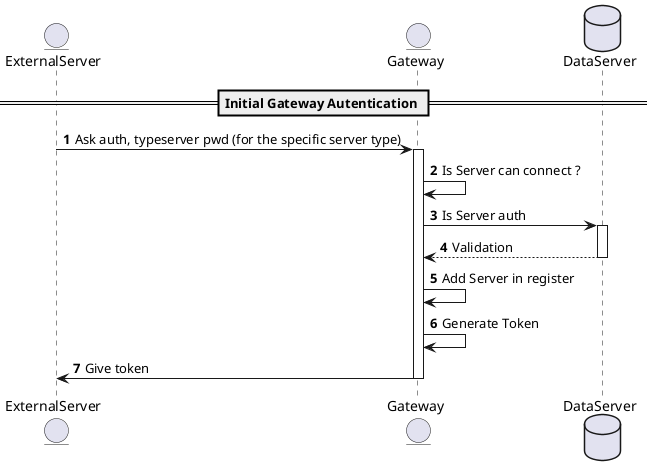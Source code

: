 @startuml
entity ExternalServer
entity Gateway
database DataServer
autonumber
== Initial Gateway Autentication ==
ExternalServer -> Gateway: Ask auth, typeserver pwd (for the specific server type)
activate Gateway
Gateway -> Gateway: Is Server can connect ?
Gateway -> DataServer : Is Server auth
activate DataServer
Gateway <-- DataServer: Validation
deactivate DataServer
Gateway -> Gateway: Add Server in register
Gateway -> Gateway: Generate Token
ExternalServer <- Gateway: Give token
deactivate Gateway
@enduml